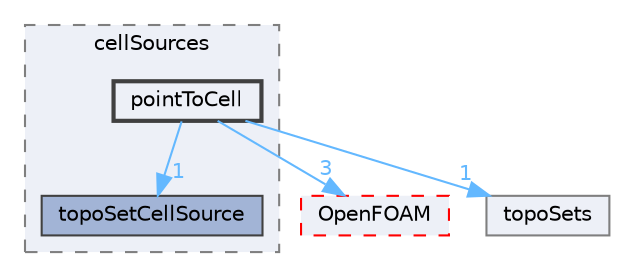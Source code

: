 digraph "src/meshTools/topoSet/cellSources/pointToCell"
{
 // LATEX_PDF_SIZE
  bgcolor="transparent";
  edge [fontname=Helvetica,fontsize=10,labelfontname=Helvetica,labelfontsize=10];
  node [fontname=Helvetica,fontsize=10,shape=box,height=0.2,width=0.4];
  compound=true
  subgraph clusterdir_7191e266c7adc3c79494645c7d896727 {
    graph [ bgcolor="#edf0f7", pencolor="grey50", label="cellSources", fontname=Helvetica,fontsize=10 style="filled,dashed", URL="dir_7191e266c7adc3c79494645c7d896727.html",tooltip=""]
  dir_4ae62864b70182b5576499dcedbe0929 [label="topoSetCellSource", fillcolor="#a2b4d6", color="grey25", style="filled", URL="dir_4ae62864b70182b5576499dcedbe0929.html",tooltip=""];
  dir_a137f9d486866db2842802ca29efd626 [label="pointToCell", fillcolor="#edf0f7", color="grey25", style="filled,bold", URL="dir_a137f9d486866db2842802ca29efd626.html",tooltip=""];
  }
  dir_c5473ff19b20e6ec4dfe5c310b3778a8 [label="OpenFOAM", fillcolor="#edf0f7", color="red", style="filled,dashed", URL="dir_c5473ff19b20e6ec4dfe5c310b3778a8.html",tooltip=""];
  dir_cf85cbbd7fd849cf972e2760b9b27a5d [label="topoSets", fillcolor="#edf0f7", color="grey50", style="filled", URL="dir_cf85cbbd7fd849cf972e2760b9b27a5d.html",tooltip=""];
  dir_a137f9d486866db2842802ca29efd626->dir_4ae62864b70182b5576499dcedbe0929 [headlabel="1", labeldistance=1.5 headhref="dir_002964_004075.html" href="dir_002964_004075.html" color="steelblue1" fontcolor="steelblue1"];
  dir_a137f9d486866db2842802ca29efd626->dir_c5473ff19b20e6ec4dfe5c310b3778a8 [headlabel="3", labeldistance=1.5 headhref="dir_002964_002695.html" href="dir_002964_002695.html" color="steelblue1" fontcolor="steelblue1"];
  dir_a137f9d486866db2842802ca29efd626->dir_cf85cbbd7fd849cf972e2760b9b27a5d [headlabel="1", labeldistance=1.5 headhref="dir_002964_004081.html" href="dir_002964_004081.html" color="steelblue1" fontcolor="steelblue1"];
}
